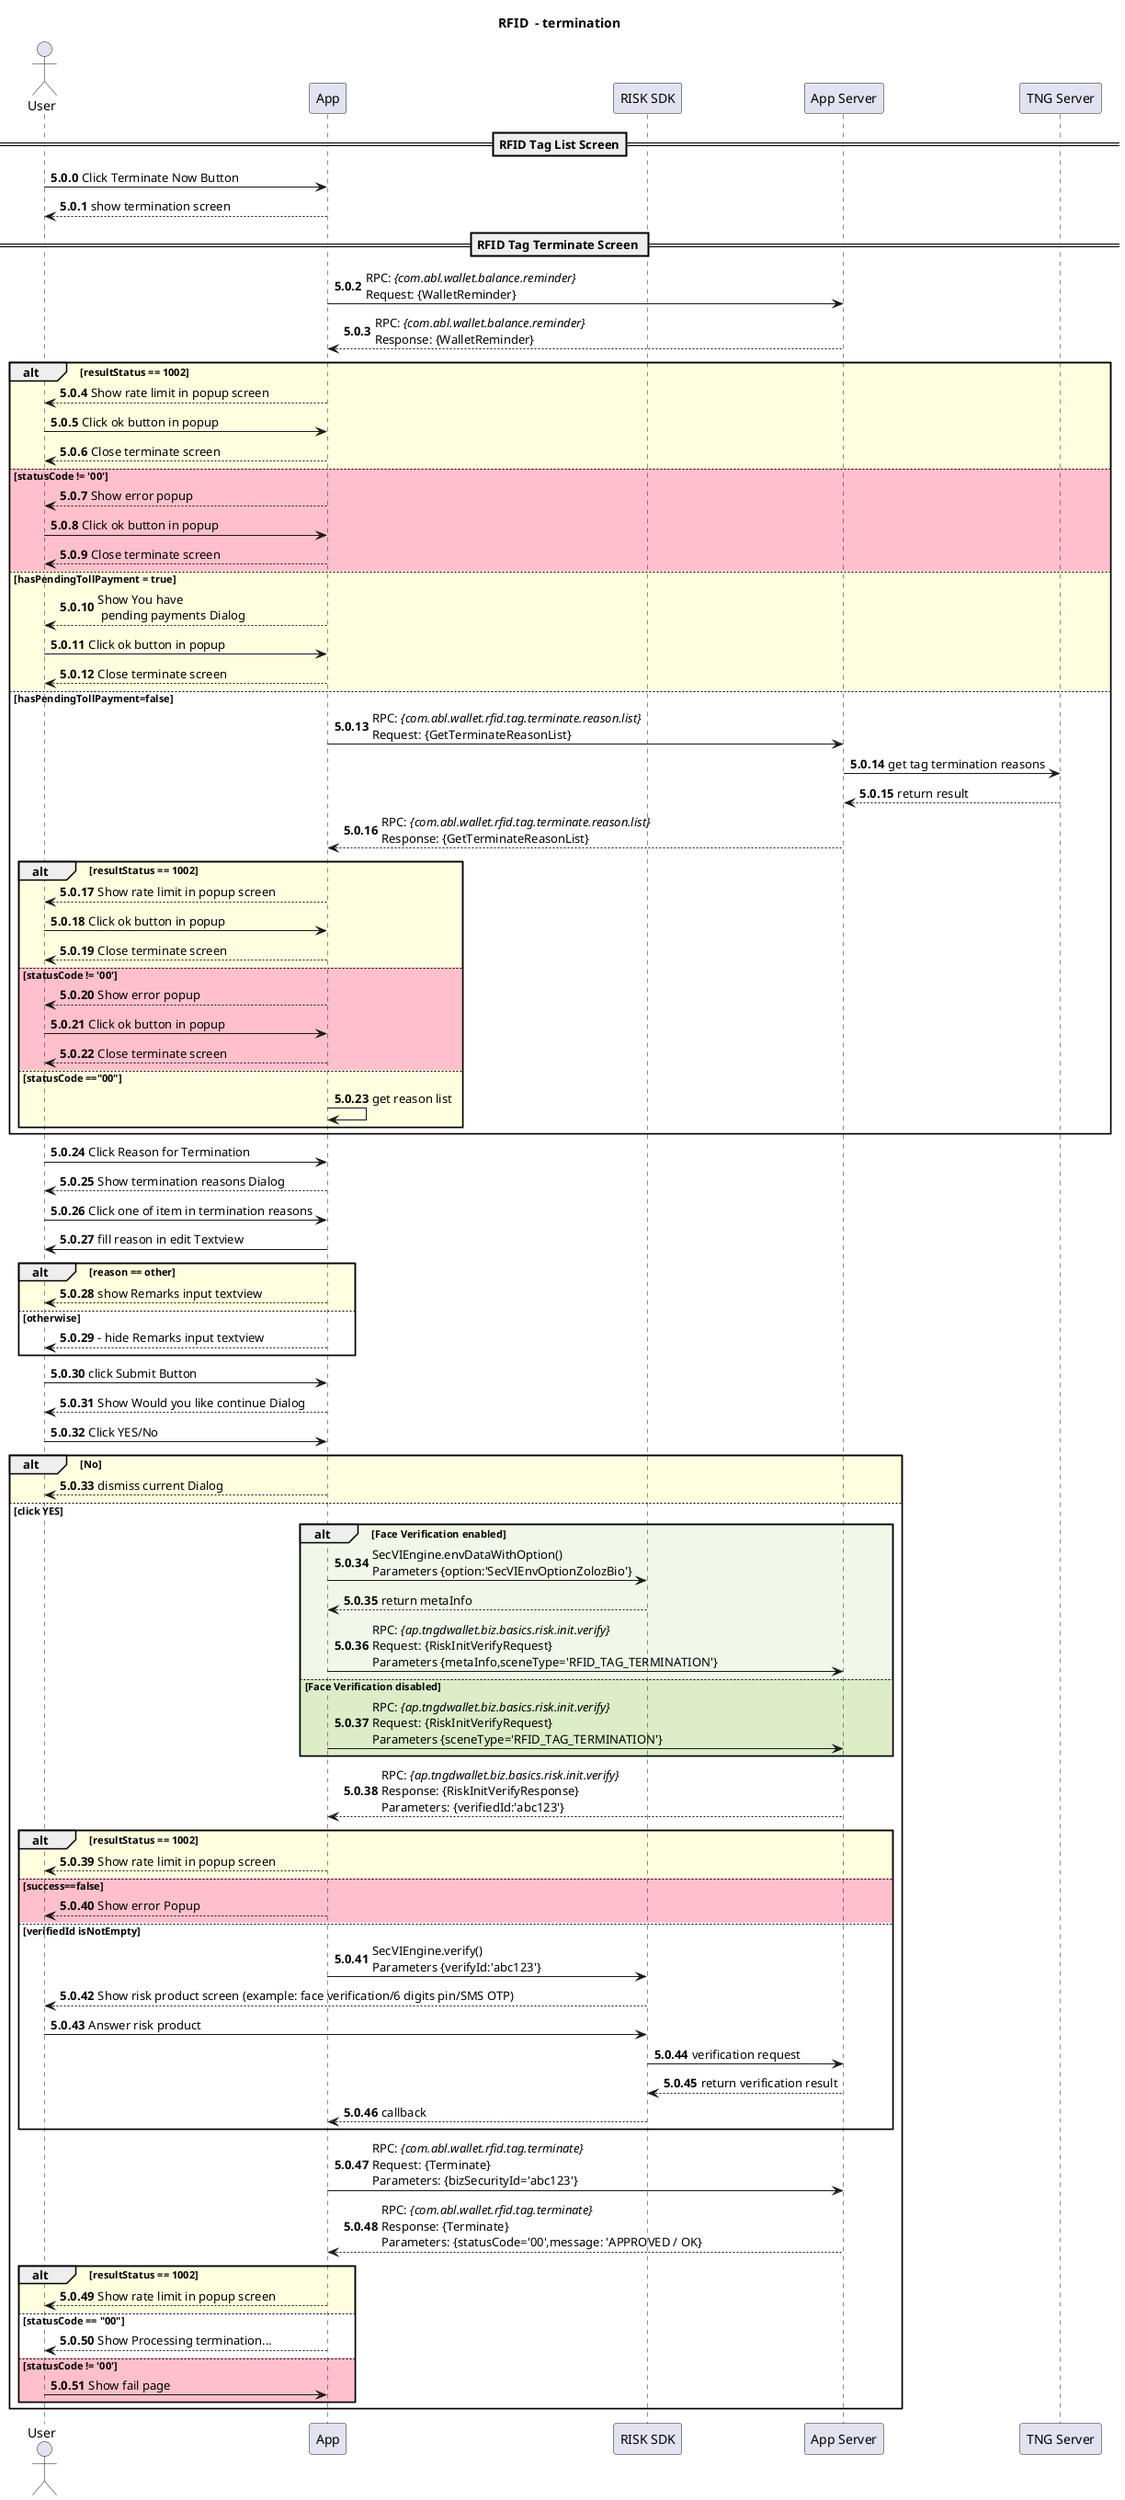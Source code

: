 @startuml
'https://plantuml.com/sequence-diagram

title: RFID  - termination

actor USER as "User"
participant APP as "App"
participant UAPSDK as "RISK SDK"
participant MPAAS as "App Server"
participant TNG as "TNG Server"

== RFID Tag List Screen==
autonumber 5.0.0
USER -> APP: Click Terminate Now Button
USER <-- APP: show termination screen

== RFID Tag Terminate Screen ==
APP -> MPAAS: RPC: <i>{com.abl.wallet.balance.reminder}</i>\nRequest: {WalletReminder}
APP <-- MPAAS: RPC: <i>{com.abl.wallet.balance.reminder}</i>\nResponse: {WalletReminder}
alt #lightyellow resultStatus == 1002
    USER <-- APP: Show rate limit in popup screen
    USER -> APP: Click ok button in popup
    USER <-- APP: Close terminate screen
else #pink statusCode != '00'
    USER <-- APP: Show error popup
    USER -> APP: Click ok button in popup
    USER <-- APP: Close terminate screen
else #lightyellow hasPendingTollPayment = true
    USER <-- APP: Show You have\n pending payments Dialog
    USER -> APP: Click ok button in popup
    USER <-- APP: Close terminate screen
else #white hasPendingTollPayment=false
    APP -> MPAAS: RPC: <i>{com.abl.wallet.rfid.tag.terminate.reason.list}</i>\nRequest: {GetTerminateReasonList}
    MPAAS -> TNG: get tag termination reasons
    MPAAS <-- TNG: return result
    APP <-- MPAAS: RPC: <i>{com.abl.wallet.rfid.tag.terminate.reason.list}</i>\nResponse: {GetTerminateReasonList}
        alt #lightyellow resultStatus == 1002
            USER <-- APP: Show rate limit in popup screen
            USER -> APP: Click ok button in popup
            USER <-- APP: Close terminate screen
        else #pink statusCode != '00'
            USER <-- APP: Show error popup
            USER -> APP: Click ok button in popup
            USER <-- APP: Close terminate screen
        else statusCode =="00"
        APP -> APP: get reason list
        end
end

'newpage user operate in termination page

USER ->  APP: Click Reason for Termination
USER <-- APP: Show termination reasons Dialog
USER -> APP: Click one of item in termination reasons
USER <- APP: fill reason in edit Textview
alt #lightyellow reason == other
    USER <-- APP:  show Remarks input textview
else #white otherwise
    USER <-- APP: - hide Remarks input textview
end

USER -> APP: click Submit Button
'APP  -> APP: Reason is compulsory
'alt #lightyellow  reason input textview is empty
'    USER <-- APP: show what????
'end

'APP -> APP: check  selected reason
'alt #lightyellow reasons == other
'    APP -> APP: check Remarks input text is empty
'end

'newpage risk verify

USER <-- APP: Show Would you like continue Dialog
USER -> APP: Click YES/No
alt #lightyellow  No
    USER <-- APP: dismiss current Dialog
    else  #white click YES
    alt #f1f8e9 Face Verification enabled
        APP -> UAPSDK: SecVIEngine.envDataWithOption()\nParameters {option:'SecVIEnvOptionZolozBio'}
        APP <-- UAPSDK: return metaInfo
        APP -> MPAAS: RPC: <i>{ap.tngdwallet.biz.basics.risk.init.verify}</i>\nRequest: {RiskInitVerifyRequest}\nParameters {metaInfo,sceneType='RFID_TAG_TERMINATION'}
    else #dcedc8 Face Verification disabled
        APP -> MPAAS: RPC: <i>{ap.tngdwallet.biz.basics.risk.init.verify}</i>\nRequest: {RiskInitVerifyRequest}\nParameters {sceneType='RFID_TAG_TERMINATION'}
    end
        APP <-- MPAAS: RPC: <i>{ap.tngdwallet.biz.basics.risk.init.verify}</i>\nResponse: {RiskInitVerifyResponse}\nParameters: {verifiedId:'abc123'}
    alt #lightyellow resultStatus == 1002
        USER <-- APP: Show rate limit in popup screen
    else #pink success==false
    USER <-- APP: Show error Popup
    else #white verifiedId isNotEmpty
        APP -> UAPSDK: SecVIEngine.verify()\nParameters {verifyId:'abc123'}
        USER <-- UAPSDK: Show risk product screen (example: face verification/6 digits pin/SMS OTP)
        USER -> UAPSDK: Answer risk product
        UAPSDK -> MPAAS: verification request
        UAPSDK <-- MPAAS: return verification result
        APP <-- UAPSDK: callback
    end
        APP -> MPAAS: RPC: <i>{com.abl.wallet.rfid.tag.terminate}</i>\nRequest: {Terminate}\nParameters: {bizSecurityId='abc123'}
        APP <-- MPAAS: RPC: <i>{com.abl.wallet.rfid.tag.terminate}</i>\nResponse: {Terminate}\nParameters: {statusCode='00',message: 'APPROVED / OK}
    alt #lightyellow resultStatus == 1002
        USER <-- APP: Show rate limit in popup screen
    else #white statusCode == "00"
        USER <-- APP: Show Processing termination...
    else #pink statusCode != '00'
        USER -> APP: Show fail page
    end
end


@enduml